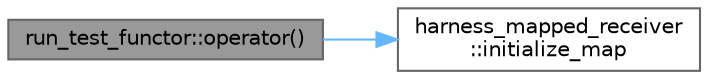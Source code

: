 digraph "run_test_functor::operator()"
{
 // LATEX_PDF_SIZE
  bgcolor="transparent";
  edge [fontname=Helvetica,fontsize=10,labelfontname=Helvetica,labelfontsize=10];
  node [fontname=Helvetica,fontsize=10,shape=box,height=0.2,width=0.4];
  rankdir="LR";
  Node1 [id="Node000001",label="run_test_functor::operator()",height=0.2,width=0.4,color="gray40", fillcolor="grey60", style="filled", fontcolor="black",tooltip=" "];
  Node1 -> Node2 [id="edge2_Node000001_Node000002",color="steelblue1",style="solid",tooltip=" "];
  Node2 [id="Node000002",label="harness_mapped_receiver\l::initialize_map",height=0.2,width=0.4,color="grey40", fillcolor="white", style="filled",URL="$structharness__mapped__receiver.html#a2a9cf0be0b8460ab0c170caab114408d",tooltip=" "];
}
